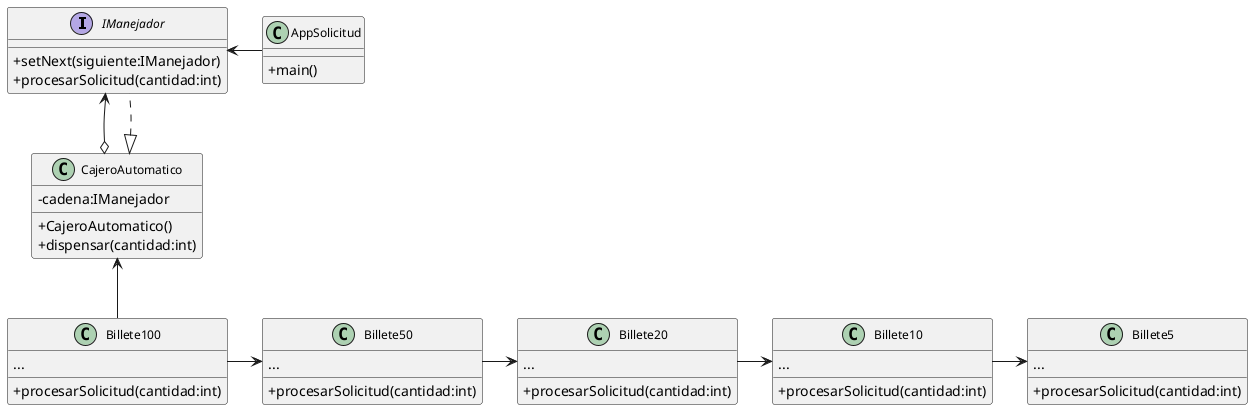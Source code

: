                             @startuml

skinparam classFontSize 12
skinparam classAttributeIconSize 0
IManejador <-right-AppSolicitud
CajeroAutomatico<|..IManejador
IManejador <-down-o CajeroAutomatico

CajeroAutomatico<--Billete100
Billete100-right->Billete50
Billete50-right->Billete20
Billete20-right->Billete10
Billete10-right->Billete5


class AppSolicitud{
    +main()
}

interface IManejador{
    +setNext(siguiente:IManejador)
    +procesarSolicitud(cantidad:int)
}

class CajeroAutomatico{
    -cadena:IManejador

    +CajeroAutomatico()
    +dispensar(cantidad:int)
}

class Billete100{
    ...
    +procesarSolicitud(cantidad:int)
}

class Billete50{
    ...
    +procesarSolicitud(cantidad:int)
}

class Billete20{
    ...
    +procesarSolicitud(cantidad:int)
}
class Billete10{
    ...
    +procesarSolicitud(cantidad:int)
}

class Billete5{
    ...
    +procesarSolicitud(cantidad:int)
}
@enduml
